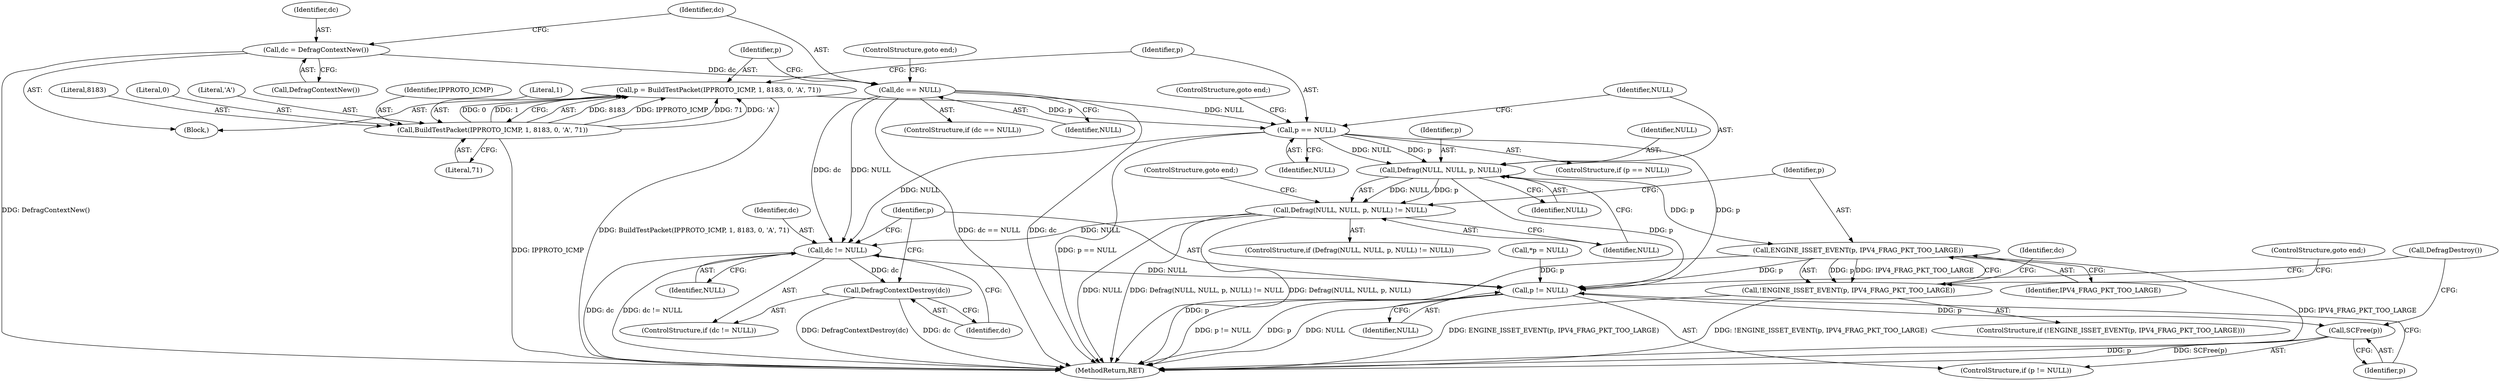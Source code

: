 digraph "0_suricata_4a04f814b15762eb446a5ead4d69d021512df6f8_3@pointer" {
"1000137" [label="(Call,p == NULL)"];
"1000127" [label="(Call,p = BuildTestPacket(IPPROTO_ICMP, 1, 8183, 0, 'A', 71))"];
"1000129" [label="(Call,BuildTestPacket(IPPROTO_ICMP, 1, 8183, 0, 'A', 71))"];
"1000123" [label="(Call,dc == NULL)"];
"1000119" [label="(Call,dc = DefragContextNew())"];
"1000143" [label="(Call,Defrag(NULL, NULL, p, NULL))"];
"1000142" [label="(Call,Defrag(NULL, NULL, p, NULL) != NULL)"];
"1000171" [label="(Call,dc != NULL)"];
"1000174" [label="(Call,DefragContextDestroy(dc))"];
"1000177" [label="(Call,p != NULL)"];
"1000180" [label="(Call,SCFree(p))"];
"1000152" [label="(Call,ENGINE_ISSET_EVENT(p, IPV4_FRAG_PKT_TOO_LARGE))"];
"1000151" [label="(Call,!ENGINE_ISSET_EVENT(p, IPV4_FRAG_PKT_TOO_LARGE))"];
"1000150" [label="(ControlStructure,if (!ENGINE_ISSET_EVENT(p, IPV4_FRAG_PKT_TOO_LARGE)))"];
"1000120" [label="(Identifier,dc)"];
"1000137" [label="(Call,p == NULL)"];
"1000124" [label="(Identifier,dc)"];
"1000171" [label="(Call,dc != NULL)"];
"1000141" [label="(ControlStructure,if (Defrag(NULL, NULL, p, NULL) != NULL))"];
"1000149" [label="(ControlStructure,goto end;)"];
"1000121" [label="(Call,DefragContextNew())"];
"1000176" [label="(ControlStructure,if (p != NULL))"];
"1000126" [label="(ControlStructure,goto end;)"];
"1000147" [label="(Identifier,NULL)"];
"1000146" [label="(Identifier,p)"];
"1000153" [label="(Identifier,p)"];
"1000151" [label="(Call,!ENGINE_ISSET_EVENT(p, IPV4_FRAG_PKT_TOO_LARGE))"];
"1000160" [label="(Identifier,dc)"];
"1000129" [label="(Call,BuildTestPacket(IPPROTO_ICMP, 1, 8183, 0, 'A', 71))"];
"1000122" [label="(ControlStructure,if (dc == NULL))"];
"1000127" [label="(Call,p = BuildTestPacket(IPPROTO_ICMP, 1, 8183, 0, 'A', 71))"];
"1000152" [label="(Call,ENGINE_ISSET_EVENT(p, IPV4_FRAG_PKT_TOO_LARGE))"];
"1000180" [label="(Call,SCFree(p))"];
"1000175" [label="(Identifier,dc)"];
"1000177" [label="(Call,p != NULL)"];
"1000178" [label="(Identifier,p)"];
"1000119" [label="(Call,dc = DefragContextNew())"];
"1000139" [label="(Identifier,NULL)"];
"1000105" [label="(Block,)"];
"1000125" [label="(Identifier,NULL)"];
"1000182" [label="(Call,DefragDestroy())"];
"1000170" [label="(ControlStructure,if (dc != NULL))"];
"1000143" [label="(Call,Defrag(NULL, NULL, p, NULL))"];
"1000174" [label="(Call,DefragContextDestroy(dc))"];
"1000136" [label="(ControlStructure,if (p == NULL))"];
"1000131" [label="(Literal,1)"];
"1000132" [label="(Literal,8183)"];
"1000148" [label="(Identifier,NULL)"];
"1000128" [label="(Identifier,p)"];
"1000123" [label="(Call,dc == NULL)"];
"1000133" [label="(Literal,0)"];
"1000173" [label="(Identifier,NULL)"];
"1000138" [label="(Identifier,p)"];
"1000179" [label="(Identifier,NULL)"];
"1000155" [label="(ControlStructure,goto end;)"];
"1000111" [label="(Call,*p = NULL)"];
"1000134" [label="(Literal,'A')"];
"1000145" [label="(Identifier,NULL)"];
"1000140" [label="(ControlStructure,goto end;)"];
"1000172" [label="(Identifier,dc)"];
"1000154" [label="(Identifier,IPV4_FRAG_PKT_TOO_LARGE)"];
"1000142" [label="(Call,Defrag(NULL, NULL, p, NULL) != NULL)"];
"1000135" [label="(Literal,71)"];
"1000181" [label="(Identifier,p)"];
"1000185" [label="(MethodReturn,RET)"];
"1000144" [label="(Identifier,NULL)"];
"1000130" [label="(Identifier,IPPROTO_ICMP)"];
"1000137" -> "1000136"  [label="AST: "];
"1000137" -> "1000139"  [label="CFG: "];
"1000138" -> "1000137"  [label="AST: "];
"1000139" -> "1000137"  [label="AST: "];
"1000140" -> "1000137"  [label="CFG: "];
"1000144" -> "1000137"  [label="CFG: "];
"1000137" -> "1000185"  [label="DDG: p == NULL"];
"1000127" -> "1000137"  [label="DDG: p"];
"1000123" -> "1000137"  [label="DDG: NULL"];
"1000137" -> "1000143"  [label="DDG: NULL"];
"1000137" -> "1000143"  [label="DDG: p"];
"1000137" -> "1000171"  [label="DDG: NULL"];
"1000137" -> "1000177"  [label="DDG: p"];
"1000127" -> "1000105"  [label="AST: "];
"1000127" -> "1000129"  [label="CFG: "];
"1000128" -> "1000127"  [label="AST: "];
"1000129" -> "1000127"  [label="AST: "];
"1000138" -> "1000127"  [label="CFG: "];
"1000127" -> "1000185"  [label="DDG: BuildTestPacket(IPPROTO_ICMP, 1, 8183, 0, 'A', 71)"];
"1000129" -> "1000127"  [label="DDG: 8183"];
"1000129" -> "1000127"  [label="DDG: IPPROTO_ICMP"];
"1000129" -> "1000127"  [label="DDG: 71"];
"1000129" -> "1000127"  [label="DDG: 'A'"];
"1000129" -> "1000127"  [label="DDG: 0"];
"1000129" -> "1000127"  [label="DDG: 1"];
"1000129" -> "1000135"  [label="CFG: "];
"1000130" -> "1000129"  [label="AST: "];
"1000131" -> "1000129"  [label="AST: "];
"1000132" -> "1000129"  [label="AST: "];
"1000133" -> "1000129"  [label="AST: "];
"1000134" -> "1000129"  [label="AST: "];
"1000135" -> "1000129"  [label="AST: "];
"1000129" -> "1000185"  [label="DDG: IPPROTO_ICMP"];
"1000123" -> "1000122"  [label="AST: "];
"1000123" -> "1000125"  [label="CFG: "];
"1000124" -> "1000123"  [label="AST: "];
"1000125" -> "1000123"  [label="AST: "];
"1000126" -> "1000123"  [label="CFG: "];
"1000128" -> "1000123"  [label="CFG: "];
"1000123" -> "1000185"  [label="DDG: dc == NULL"];
"1000123" -> "1000185"  [label="DDG: dc"];
"1000119" -> "1000123"  [label="DDG: dc"];
"1000123" -> "1000171"  [label="DDG: dc"];
"1000123" -> "1000171"  [label="DDG: NULL"];
"1000119" -> "1000105"  [label="AST: "];
"1000119" -> "1000121"  [label="CFG: "];
"1000120" -> "1000119"  [label="AST: "];
"1000121" -> "1000119"  [label="AST: "];
"1000124" -> "1000119"  [label="CFG: "];
"1000119" -> "1000185"  [label="DDG: DefragContextNew()"];
"1000143" -> "1000142"  [label="AST: "];
"1000143" -> "1000147"  [label="CFG: "];
"1000144" -> "1000143"  [label="AST: "];
"1000145" -> "1000143"  [label="AST: "];
"1000146" -> "1000143"  [label="AST: "];
"1000147" -> "1000143"  [label="AST: "];
"1000148" -> "1000143"  [label="CFG: "];
"1000143" -> "1000142"  [label="DDG: NULL"];
"1000143" -> "1000142"  [label="DDG: p"];
"1000143" -> "1000152"  [label="DDG: p"];
"1000143" -> "1000177"  [label="DDG: p"];
"1000142" -> "1000141"  [label="AST: "];
"1000142" -> "1000148"  [label="CFG: "];
"1000148" -> "1000142"  [label="AST: "];
"1000149" -> "1000142"  [label="CFG: "];
"1000153" -> "1000142"  [label="CFG: "];
"1000142" -> "1000185"  [label="DDG: NULL"];
"1000142" -> "1000185"  [label="DDG: Defrag(NULL, NULL, p, NULL) != NULL"];
"1000142" -> "1000185"  [label="DDG: Defrag(NULL, NULL, p, NULL)"];
"1000142" -> "1000171"  [label="DDG: NULL"];
"1000171" -> "1000170"  [label="AST: "];
"1000171" -> "1000173"  [label="CFG: "];
"1000172" -> "1000171"  [label="AST: "];
"1000173" -> "1000171"  [label="AST: "];
"1000175" -> "1000171"  [label="CFG: "];
"1000178" -> "1000171"  [label="CFG: "];
"1000171" -> "1000185"  [label="DDG: dc"];
"1000171" -> "1000185"  [label="DDG: dc != NULL"];
"1000171" -> "1000174"  [label="DDG: dc"];
"1000171" -> "1000177"  [label="DDG: NULL"];
"1000174" -> "1000170"  [label="AST: "];
"1000174" -> "1000175"  [label="CFG: "];
"1000175" -> "1000174"  [label="AST: "];
"1000178" -> "1000174"  [label="CFG: "];
"1000174" -> "1000185"  [label="DDG: DefragContextDestroy(dc)"];
"1000174" -> "1000185"  [label="DDG: dc"];
"1000177" -> "1000176"  [label="AST: "];
"1000177" -> "1000179"  [label="CFG: "];
"1000178" -> "1000177"  [label="AST: "];
"1000179" -> "1000177"  [label="AST: "];
"1000181" -> "1000177"  [label="CFG: "];
"1000182" -> "1000177"  [label="CFG: "];
"1000177" -> "1000185"  [label="DDG: p != NULL"];
"1000177" -> "1000185"  [label="DDG: p"];
"1000177" -> "1000185"  [label="DDG: NULL"];
"1000152" -> "1000177"  [label="DDG: p"];
"1000111" -> "1000177"  [label="DDG: p"];
"1000177" -> "1000180"  [label="DDG: p"];
"1000180" -> "1000176"  [label="AST: "];
"1000180" -> "1000181"  [label="CFG: "];
"1000181" -> "1000180"  [label="AST: "];
"1000182" -> "1000180"  [label="CFG: "];
"1000180" -> "1000185"  [label="DDG: p"];
"1000180" -> "1000185"  [label="DDG: SCFree(p)"];
"1000152" -> "1000151"  [label="AST: "];
"1000152" -> "1000154"  [label="CFG: "];
"1000153" -> "1000152"  [label="AST: "];
"1000154" -> "1000152"  [label="AST: "];
"1000151" -> "1000152"  [label="CFG: "];
"1000152" -> "1000185"  [label="DDG: IPV4_FRAG_PKT_TOO_LARGE"];
"1000152" -> "1000185"  [label="DDG: p"];
"1000152" -> "1000151"  [label="DDG: p"];
"1000152" -> "1000151"  [label="DDG: IPV4_FRAG_PKT_TOO_LARGE"];
"1000151" -> "1000150"  [label="AST: "];
"1000155" -> "1000151"  [label="CFG: "];
"1000160" -> "1000151"  [label="CFG: "];
"1000151" -> "1000185"  [label="DDG: !ENGINE_ISSET_EVENT(p, IPV4_FRAG_PKT_TOO_LARGE)"];
"1000151" -> "1000185"  [label="DDG: ENGINE_ISSET_EVENT(p, IPV4_FRAG_PKT_TOO_LARGE)"];
}
